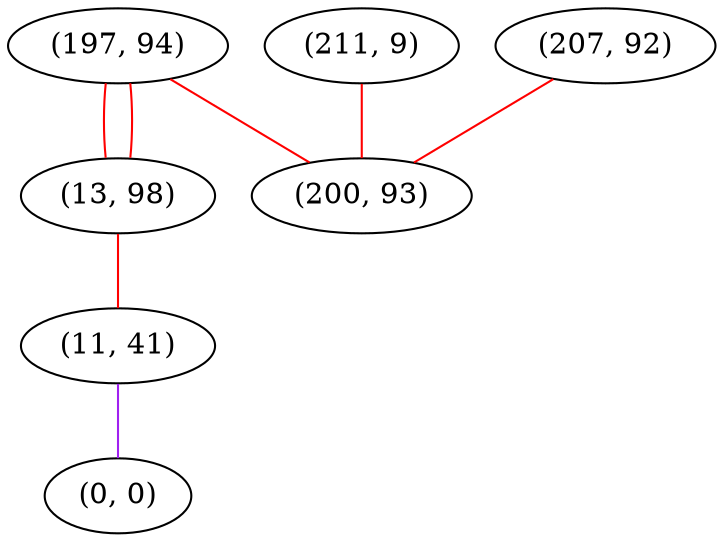 graph "" {
"(197, 94)";
"(211, 9)";
"(13, 98)";
"(11, 41)";
"(207, 92)";
"(0, 0)";
"(200, 93)";
"(197, 94)" -- "(200, 93)"  [color=red, key=0, weight=1];
"(197, 94)" -- "(13, 98)"  [color=red, key=0, weight=1];
"(197, 94)" -- "(13, 98)"  [color=red, key=1, weight=1];
"(211, 9)" -- "(200, 93)"  [color=red, key=0, weight=1];
"(13, 98)" -- "(11, 41)"  [color=red, key=0, weight=1];
"(11, 41)" -- "(0, 0)"  [color=purple, key=0, weight=4];
"(207, 92)" -- "(200, 93)"  [color=red, key=0, weight=1];
}
